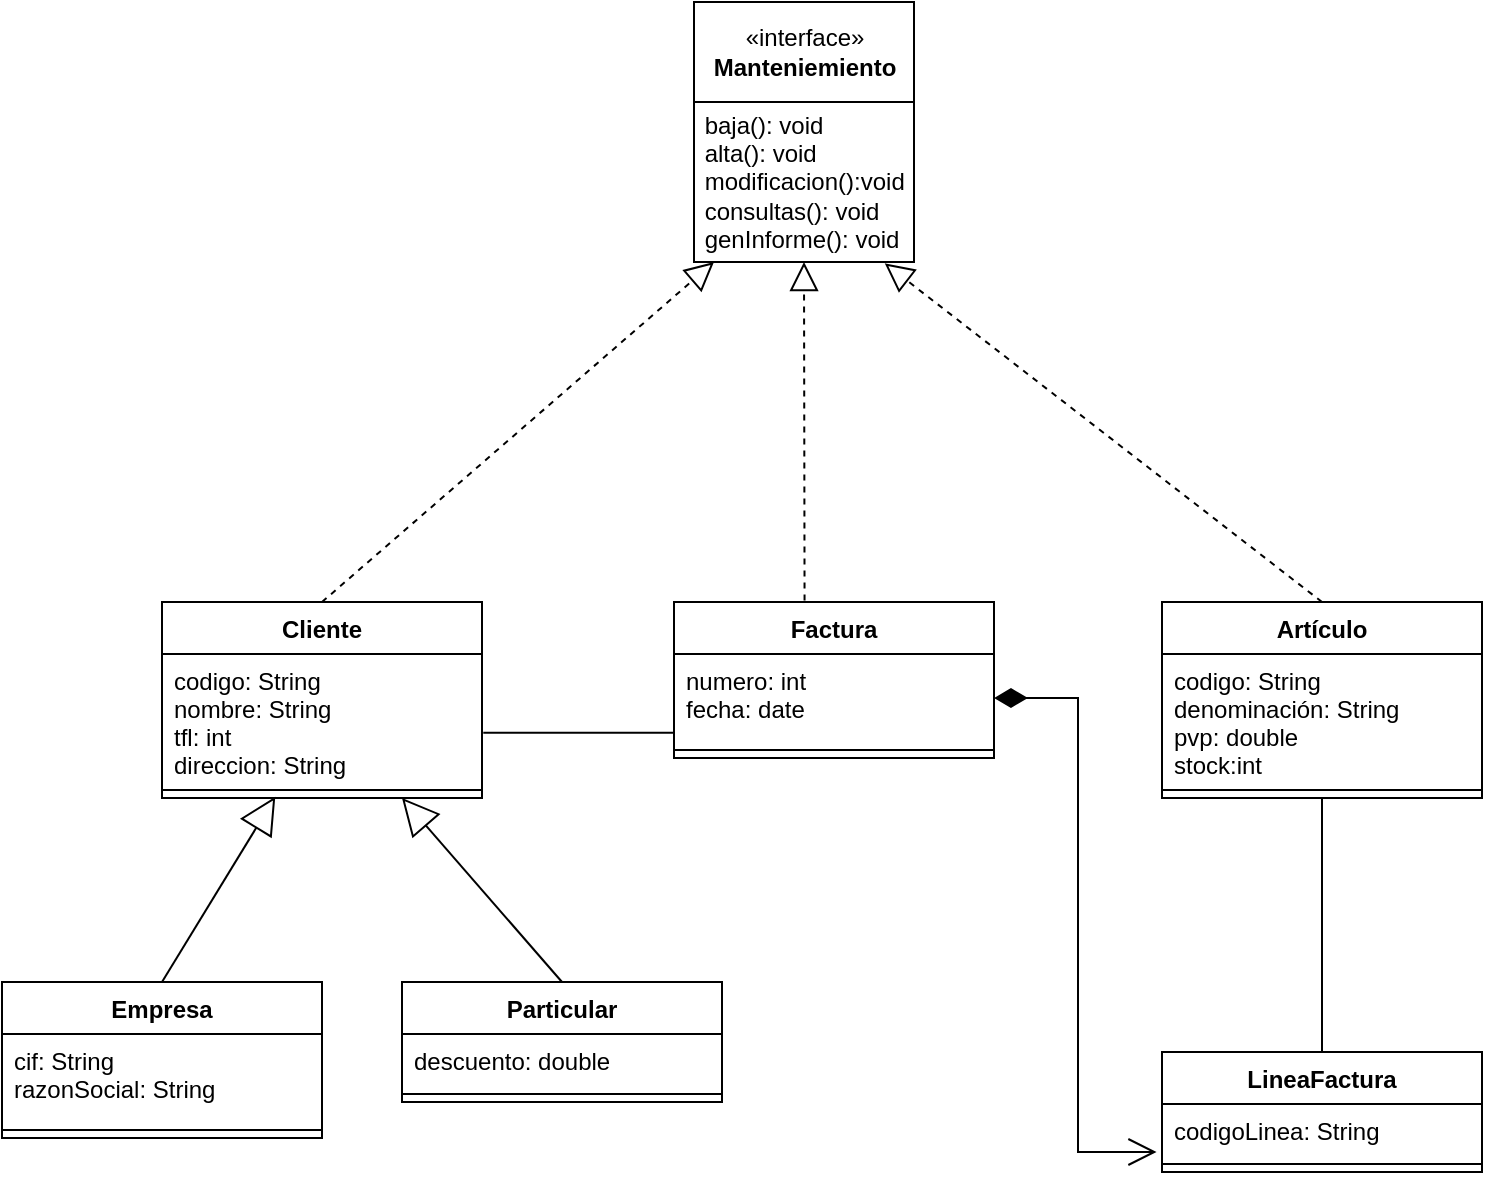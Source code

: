 <mxfile version="16.5.1" type="device"><diagram id="C5RBs43oDa-KdzZeNtuy" name="Page-1"><mxGraphModel dx="1102" dy="1025" grid="1" gridSize="10" guides="1" tooltips="1" connect="1" arrows="1" fold="1" page="1" pageScale="1" pageWidth="827" pageHeight="1169" math="0" shadow="0"><root><mxCell id="WIyWlLk6GJQsqaUBKTNV-0"/><mxCell id="WIyWlLk6GJQsqaUBKTNV-1" parent="WIyWlLk6GJQsqaUBKTNV-0"/><mxCell id="OOYTw4K8_O3OzXlpA8k9-4" value="Factura" style="swimlane;fontStyle=1;align=center;verticalAlign=top;childLayout=stackLayout;horizontal=1;startSize=26;horizontalStack=0;resizeParent=1;resizeParentMax=0;resizeLast=0;collapsible=1;marginBottom=0;" parent="WIyWlLk6GJQsqaUBKTNV-1" vertex="1"><mxGeometry x="380" y="330" width="160" height="78" as="geometry"/></mxCell><mxCell id="OOYTw4K8_O3OzXlpA8k9-5" value="numero: int&#10;fecha: date" style="text;strokeColor=none;fillColor=none;align=left;verticalAlign=top;spacingLeft=4;spacingRight=4;overflow=hidden;rotatable=0;points=[[0,0.5],[1,0.5]];portConstraint=eastwest;" parent="OOYTw4K8_O3OzXlpA8k9-4" vertex="1"><mxGeometry y="26" width="160" height="44" as="geometry"/></mxCell><mxCell id="OOYTw4K8_O3OzXlpA8k9-6" value="" style="line;strokeWidth=1;fillColor=none;align=left;verticalAlign=middle;spacingTop=-1;spacingLeft=3;spacingRight=3;rotatable=0;labelPosition=right;points=[];portConstraint=eastwest;" parent="OOYTw4K8_O3OzXlpA8k9-4" vertex="1"><mxGeometry y="70" width="160" height="8" as="geometry"/></mxCell><mxCell id="OOYTw4K8_O3OzXlpA8k9-8" value="Artículo" style="swimlane;fontStyle=1;align=center;verticalAlign=top;childLayout=stackLayout;horizontal=1;startSize=26;horizontalStack=0;resizeParent=1;resizeParentMax=0;resizeLast=0;collapsible=1;marginBottom=0;" parent="WIyWlLk6GJQsqaUBKTNV-1" vertex="1"><mxGeometry x="624" y="330" width="160" height="98" as="geometry"/></mxCell><mxCell id="OOYTw4K8_O3OzXlpA8k9-9" value="codigo: String&#10;denominación: String&#10;pvp: double&#10;stock:int" style="text;strokeColor=none;fillColor=none;align=left;verticalAlign=top;spacingLeft=4;spacingRight=4;overflow=hidden;rotatable=0;points=[[0,0.5],[1,0.5]];portConstraint=eastwest;" parent="OOYTw4K8_O3OzXlpA8k9-8" vertex="1"><mxGeometry y="26" width="160" height="64" as="geometry"/></mxCell><mxCell id="OOYTw4K8_O3OzXlpA8k9-10" value="" style="line;strokeWidth=1;fillColor=none;align=left;verticalAlign=middle;spacingTop=-1;spacingLeft=3;spacingRight=3;rotatable=0;labelPosition=right;points=[];portConstraint=eastwest;" parent="OOYTw4K8_O3OzXlpA8k9-8" vertex="1"><mxGeometry y="90" width="160" height="8" as="geometry"/></mxCell><mxCell id="OOYTw4K8_O3OzXlpA8k9-13" value="Cliente" style="swimlane;fontStyle=1;align=center;verticalAlign=top;childLayout=stackLayout;horizontal=1;startSize=26;horizontalStack=0;resizeParent=1;resizeParentMax=0;resizeLast=0;collapsible=1;marginBottom=0;" parent="WIyWlLk6GJQsqaUBKTNV-1" vertex="1"><mxGeometry x="124" y="330" width="160" height="98" as="geometry"/></mxCell><mxCell id="OOYTw4K8_O3OzXlpA8k9-14" value="codigo: String&#10;nombre: String&#10;tfl: int&#10;direccion: String" style="text;strokeColor=none;fillColor=none;align=left;verticalAlign=top;spacingLeft=4;spacingRight=4;overflow=hidden;rotatable=0;points=[[0,0.5],[1,0.5]];portConstraint=eastwest;" parent="OOYTw4K8_O3OzXlpA8k9-13" vertex="1"><mxGeometry y="26" width="160" height="64" as="geometry"/></mxCell><mxCell id="OOYTw4K8_O3OzXlpA8k9-15" value="" style="line;strokeWidth=1;fillColor=none;align=left;verticalAlign=middle;spacingTop=-1;spacingLeft=3;spacingRight=3;rotatable=0;labelPosition=right;points=[];portConstraint=eastwest;" parent="OOYTw4K8_O3OzXlpA8k9-13" vertex="1"><mxGeometry y="90" width="160" height="8" as="geometry"/></mxCell><mxCell id="OOYTw4K8_O3OzXlpA8k9-17" value="Empresa" style="swimlane;fontStyle=1;align=center;verticalAlign=top;childLayout=stackLayout;horizontal=1;startSize=26;horizontalStack=0;resizeParent=1;resizeParentMax=0;resizeLast=0;collapsible=1;marginBottom=0;" parent="WIyWlLk6GJQsqaUBKTNV-1" vertex="1"><mxGeometry x="44" y="520" width="160" height="78" as="geometry"/></mxCell><mxCell id="OOYTw4K8_O3OzXlpA8k9-18" value="cif: String&#10;razonSocial: String" style="text;strokeColor=none;fillColor=none;align=left;verticalAlign=top;spacingLeft=4;spacingRight=4;overflow=hidden;rotatable=0;points=[[0,0.5],[1,0.5]];portConstraint=eastwest;" parent="OOYTw4K8_O3OzXlpA8k9-17" vertex="1"><mxGeometry y="26" width="160" height="44" as="geometry"/></mxCell><mxCell id="OOYTw4K8_O3OzXlpA8k9-19" value="" style="line;strokeWidth=1;fillColor=none;align=left;verticalAlign=middle;spacingTop=-1;spacingLeft=3;spacingRight=3;rotatable=0;labelPosition=right;points=[];portConstraint=eastwest;" parent="OOYTw4K8_O3OzXlpA8k9-17" vertex="1"><mxGeometry y="70" width="160" height="8" as="geometry"/></mxCell><mxCell id="OOYTw4K8_O3OzXlpA8k9-21" value="Particular" style="swimlane;fontStyle=1;align=center;verticalAlign=top;childLayout=stackLayout;horizontal=1;startSize=26;horizontalStack=0;resizeParent=1;resizeParentMax=0;resizeLast=0;collapsible=1;marginBottom=0;" parent="WIyWlLk6GJQsqaUBKTNV-1" vertex="1"><mxGeometry x="244" y="520" width="160" height="60" as="geometry"/></mxCell><mxCell id="OOYTw4K8_O3OzXlpA8k9-22" value="descuento: double" style="text;strokeColor=none;fillColor=none;align=left;verticalAlign=top;spacingLeft=4;spacingRight=4;overflow=hidden;rotatable=0;points=[[0,0.5],[1,0.5]];portConstraint=eastwest;" parent="OOYTw4K8_O3OzXlpA8k9-21" vertex="1"><mxGeometry y="26" width="160" height="26" as="geometry"/></mxCell><mxCell id="OOYTw4K8_O3OzXlpA8k9-23" value="" style="line;strokeWidth=1;fillColor=none;align=left;verticalAlign=middle;spacingTop=-1;spacingLeft=3;spacingRight=3;rotatable=0;labelPosition=right;points=[];portConstraint=eastwest;" parent="OOYTw4K8_O3OzXlpA8k9-21" vertex="1"><mxGeometry y="52" width="160" height="8" as="geometry"/></mxCell><mxCell id="OOYTw4K8_O3OzXlpA8k9-25" value="" style="endArrow=block;endSize=16;endFill=0;html=1;rounded=0;exitX=0.5;exitY=0;exitDx=0;exitDy=0;entryX=0.354;entryY=0.917;entryDx=0;entryDy=0;entryPerimeter=0;" parent="WIyWlLk6GJQsqaUBKTNV-1" source="OOYTw4K8_O3OzXlpA8k9-17" target="OOYTw4K8_O3OzXlpA8k9-15" edge="1"><mxGeometry width="160" relative="1" as="geometry"><mxPoint x="344" y="690" as="sourcePoint"/><mxPoint x="172" y="340" as="targetPoint"/></mxGeometry></mxCell><mxCell id="OOYTw4K8_O3OzXlpA8k9-26" value="" style="endArrow=block;endSize=16;endFill=0;html=1;rounded=0;exitX=0.5;exitY=0;exitDx=0;exitDy=0;entryX=0.75;entryY=1;entryDx=0;entryDy=0;" parent="WIyWlLk6GJQsqaUBKTNV-1" source="OOYTw4K8_O3OzXlpA8k9-21" target="OOYTw4K8_O3OzXlpA8k9-13" edge="1"><mxGeometry width="160" relative="1" as="geometry"><mxPoint x="176" y="476.672" as="sourcePoint"/><mxPoint x="220" y="430" as="targetPoint"/></mxGeometry></mxCell><mxCell id="OOYTw4K8_O3OzXlpA8k9-27" value="LineaFactura" style="swimlane;fontStyle=1;align=center;verticalAlign=top;childLayout=stackLayout;horizontal=1;startSize=26;horizontalStack=0;resizeParent=1;resizeParentMax=0;resizeLast=0;collapsible=1;marginBottom=0;" parent="WIyWlLk6GJQsqaUBKTNV-1" vertex="1"><mxGeometry x="624" y="555" width="160" height="60" as="geometry"/></mxCell><mxCell id="OOYTw4K8_O3OzXlpA8k9-28" value="codigoLinea: String" style="text;strokeColor=none;fillColor=none;align=left;verticalAlign=top;spacingLeft=4;spacingRight=4;overflow=hidden;rotatable=0;points=[[0,0.5],[1,0.5]];portConstraint=eastwest;" parent="OOYTw4K8_O3OzXlpA8k9-27" vertex="1"><mxGeometry y="26" width="160" height="26" as="geometry"/></mxCell><mxCell id="OOYTw4K8_O3OzXlpA8k9-29" value="" style="line;strokeWidth=1;fillColor=none;align=left;verticalAlign=middle;spacingTop=-1;spacingLeft=3;spacingRight=3;rotatable=0;labelPosition=right;points=[];portConstraint=eastwest;" parent="OOYTw4K8_O3OzXlpA8k9-27" vertex="1"><mxGeometry y="52" width="160" height="8" as="geometry"/></mxCell><mxCell id="OOYTw4K8_O3OzXlpA8k9-33" value="" style="endArrow=open;html=1;endSize=12;startArrow=diamondThin;startSize=14;startFill=1;edgeStyle=orthogonalEdgeStyle;align=left;verticalAlign=bottom;rounded=0;entryX=-0.017;entryY=0.923;entryDx=0;entryDy=0;entryPerimeter=0;" parent="WIyWlLk6GJQsqaUBKTNV-1" source="OOYTw4K8_O3OzXlpA8k9-5" target="OOYTw4K8_O3OzXlpA8k9-28" edge="1"><mxGeometry x="-0.238" y="130" relative="1" as="geometry"><mxPoint x="404" y="580" as="sourcePoint"/><mxPoint x="504" y="690" as="targetPoint"/><mxPoint as="offset"/></mxGeometry></mxCell><mxCell id="OOYTw4K8_O3OzXlpA8k9-35" value="" style="endArrow=none;html=1;rounded=0;entryX=0.5;entryY=1;entryDx=0;entryDy=0;" parent="WIyWlLk6GJQsqaUBKTNV-1" source="OOYTw4K8_O3OzXlpA8k9-27" target="OOYTw4K8_O3OzXlpA8k9-8" edge="1"><mxGeometry width="50" height="50" relative="1" as="geometry"><mxPoint x="304" y="520" as="sourcePoint"/><mxPoint x="700.79" y="454" as="targetPoint"/></mxGeometry></mxCell><mxCell id="OOYTw4K8_O3OzXlpA8k9-36" value="" style="endArrow=none;html=1;rounded=0;exitX=1.004;exitY=0.615;exitDx=0;exitDy=0;exitPerimeter=0;entryX=0;entryY=0.894;entryDx=0;entryDy=0;entryPerimeter=0;" parent="WIyWlLk6GJQsqaUBKTNV-1" source="OOYTw4K8_O3OzXlpA8k9-14" target="OOYTw4K8_O3OzXlpA8k9-5" edge="1"><mxGeometry width="50" height="50" relative="1" as="geometry"><mxPoint x="299" y="380" as="sourcePoint"/><mxPoint x="349" y="330" as="targetPoint"/></mxGeometry></mxCell><mxCell id="OOYTw4K8_O3OzXlpA8k9-41" value="«interface»&lt;br&gt;&lt;b&gt;Manteniemiento&lt;/b&gt;" style="html=1;" parent="WIyWlLk6GJQsqaUBKTNV-1" vertex="1"><mxGeometry x="390" y="30" width="110" height="50" as="geometry"/></mxCell><mxCell id="OOYTw4K8_O3OzXlpA8k9-46" value="&lt;span&gt;&amp;nbsp;baja(): void&lt;/span&gt;&lt;br style=&quot;padding: 0px ; margin: 0px&quot;&gt;&lt;span&gt;&amp;nbsp;alta(): void&lt;/span&gt;&lt;br style=&quot;padding: 0px ; margin: 0px&quot;&gt;&lt;span&gt;&amp;nbsp;modificacion():void&lt;/span&gt;&lt;br style=&quot;padding: 0px ; margin: 0px&quot;&gt;&lt;span&gt;&amp;nbsp;consultas(): void&lt;/span&gt;&lt;br style=&quot;padding: 0px ; margin: 0px&quot;&gt;&lt;span&gt;&amp;nbsp;genInforme(): void&lt;/span&gt;" style="html=1;align=left;" parent="WIyWlLk6GJQsqaUBKTNV-1" vertex="1"><mxGeometry x="390" y="80" width="110" height="80" as="geometry"/></mxCell><mxCell id="OOYTw4K8_O3OzXlpA8k9-47" value="" style="endArrow=block;dashed=1;endFill=0;endSize=12;html=1;rounded=0;exitX=0.5;exitY=0;exitDx=0;exitDy=0;entryX=0.091;entryY=1;entryDx=0;entryDy=0;entryPerimeter=0;" parent="WIyWlLk6GJQsqaUBKTNV-1" source="OOYTw4K8_O3OzXlpA8k9-13" target="OOYTw4K8_O3OzXlpA8k9-46" edge="1"><mxGeometry width="160" relative="1" as="geometry"><mxPoint x="270" y="290" as="sourcePoint"/><mxPoint x="430" y="290" as="targetPoint"/></mxGeometry></mxCell><mxCell id="OOYTw4K8_O3OzXlpA8k9-48" value="" style="endArrow=block;dashed=1;endFill=0;endSize=12;html=1;rounded=0;exitX=0.408;exitY=-0.009;exitDx=0;exitDy=0;entryX=0.5;entryY=1;entryDx=0;entryDy=0;exitPerimeter=0;" parent="WIyWlLk6GJQsqaUBKTNV-1" source="OOYTw4K8_O3OzXlpA8k9-4" target="OOYTw4K8_O3OzXlpA8k9-46" edge="1"><mxGeometry width="160" relative="1" as="geometry"><mxPoint x="214" y="340" as="sourcePoint"/><mxPoint x="410.01" y="170" as="targetPoint"/></mxGeometry></mxCell><mxCell id="OOYTw4K8_O3OzXlpA8k9-49" value="" style="endArrow=block;dashed=1;endFill=0;endSize=12;html=1;rounded=0;exitX=0.5;exitY=0;exitDx=0;exitDy=0;entryX=0.867;entryY=1.008;entryDx=0;entryDy=0;entryPerimeter=0;" parent="WIyWlLk6GJQsqaUBKTNV-1" source="OOYTw4K8_O3OzXlpA8k9-8" target="OOYTw4K8_O3OzXlpA8k9-46" edge="1"><mxGeometry width="160" relative="1" as="geometry"><mxPoint x="224" y="350" as="sourcePoint"/><mxPoint x="420.01" y="180" as="targetPoint"/></mxGeometry></mxCell></root></mxGraphModel></diagram></mxfile>